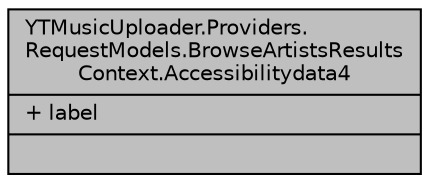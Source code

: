 digraph "YTMusicUploader.Providers.RequestModels.BrowseArtistsResultsContext.Accessibilitydata4"
{
 // LATEX_PDF_SIZE
  edge [fontname="Helvetica",fontsize="10",labelfontname="Helvetica",labelfontsize="10"];
  node [fontname="Helvetica",fontsize="10",shape=record];
  Node1 [label="{YTMusicUploader.Providers.\lRequestModels.BrowseArtistsResults\lContext.Accessibilitydata4\n|+ label\l|}",height=0.2,width=0.4,color="black", fillcolor="grey75", style="filled", fontcolor="black",tooltip=" "];
}
